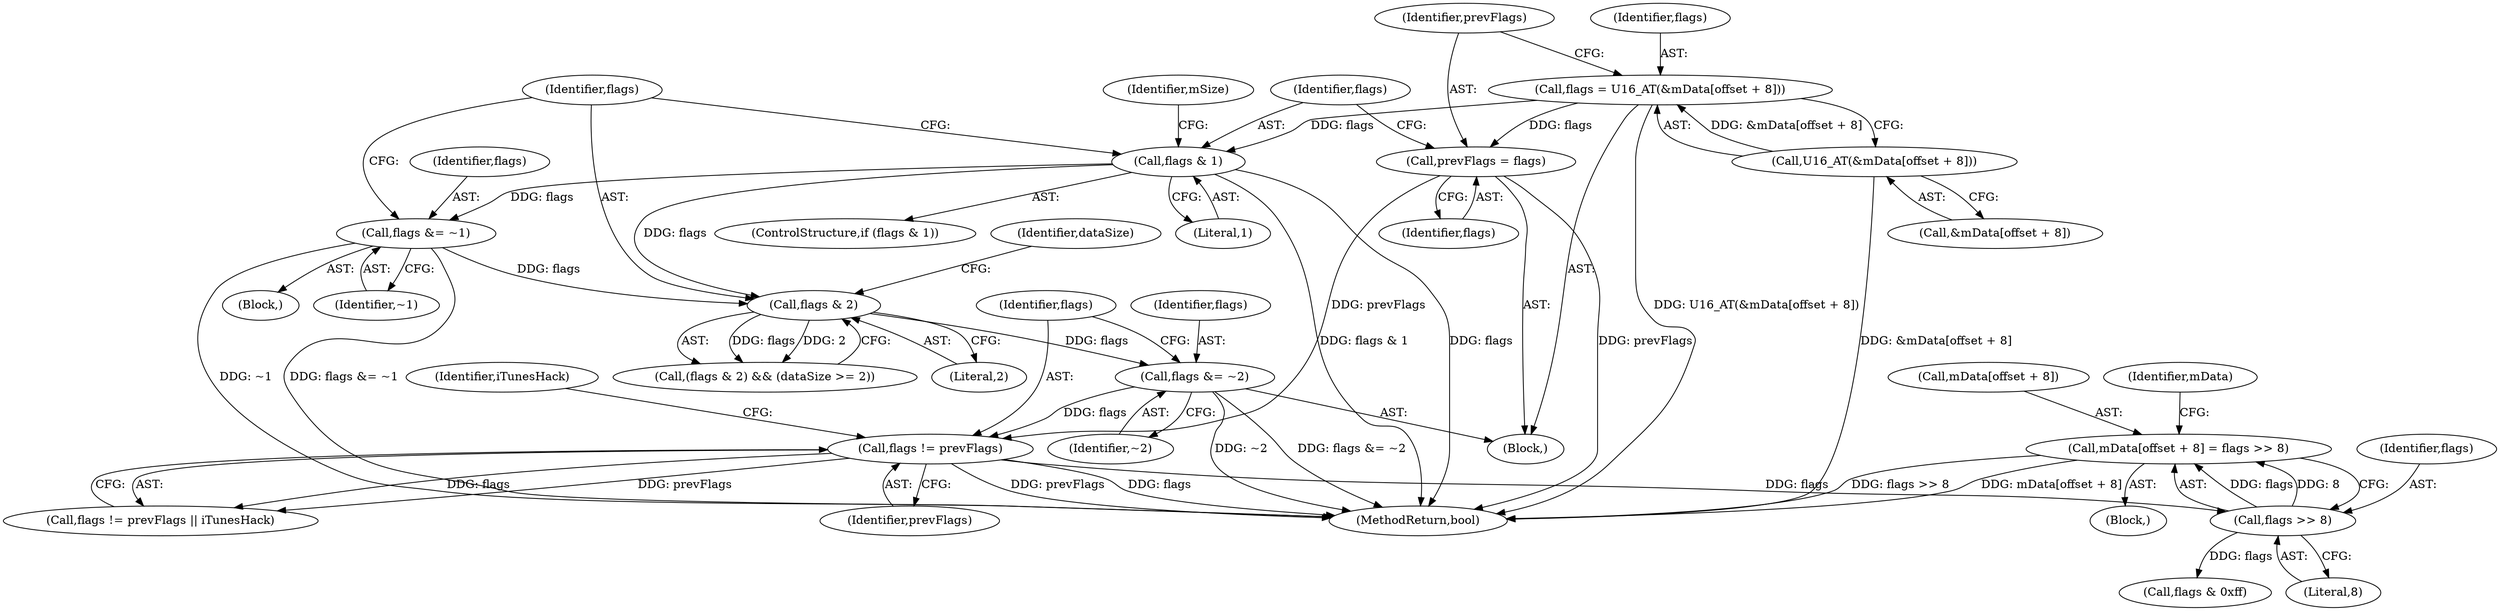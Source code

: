 digraph "0_Android_dd3ca4d6b81a9ae2ddf358b7b93d2f8c010921f5@array" {
"1000345" [label="(Call,mData[offset + 8] = flags >> 8)"];
"1000351" [label="(Call,flags >> 8)"];
"1000332" [label="(Call,flags != prevFlags)"];
"1000327" [label="(Call,flags &= ~2)"];
"1000237" [label="(Call,flags & 2)"];
"1000187" [label="(Call,flags & 1)"];
"1000173" [label="(Call,flags = U16_AT(&mData[offset + 8]))"];
"1000175" [label="(Call,U16_AT(&mData[offset + 8]))"];
"1000232" [label="(Call,flags &= ~1)"];
"1000183" [label="(Call,prevFlags = flags)"];
"1000189" [label="(Literal,1)"];
"1000234" [label="(Identifier,~1)"];
"1000173" [label="(Call,flags = U16_AT(&mData[offset + 8]))"];
"1000352" [label="(Identifier,flags)"];
"1000239" [label="(Literal,2)"];
"1000185" [label="(Identifier,flags)"];
"1000345" [label="(Call,mData[offset + 8] = flags >> 8)"];
"1000327" [label="(Call,flags &= ~2)"];
"1000194" [label="(Identifier,mSize)"];
"1000335" [label="(Identifier,iTunesHack)"];
"1000346" [label="(Call,mData[offset + 8])"];
"1000236" [label="(Call,(flags & 2) && (dataSize >= 2))"];
"1000336" [label="(Block,)"];
"1000241" [label="(Identifier,dataSize)"];
"1000233" [label="(Identifier,flags)"];
"1000232" [label="(Call,flags &= ~1)"];
"1000360" [label="(Call,flags & 0xff)"];
"1000174" [label="(Identifier,flags)"];
"1000331" [label="(Call,flags != prevFlags || iTunesHack)"];
"1000328" [label="(Identifier,flags)"];
"1000187" [label="(Call,flags & 1)"];
"1000176" [label="(Call,&mData[offset + 8])"];
"1000190" [label="(Block,)"];
"1000379" [label="(MethodReturn,bool)"];
"1000332" [label="(Call,flags != prevFlags)"];
"1000237" [label="(Call,flags & 2)"];
"1000188" [label="(Identifier,flags)"];
"1000329" [label="(Identifier,~2)"];
"1000356" [label="(Identifier,mData)"];
"1000238" [label="(Identifier,flags)"];
"1000351" [label="(Call,flags >> 8)"];
"1000353" [label="(Literal,8)"];
"1000333" [label="(Identifier,flags)"];
"1000334" [label="(Identifier,prevFlags)"];
"1000121" [label="(Block,)"];
"1000183" [label="(Call,prevFlags = flags)"];
"1000184" [label="(Identifier,prevFlags)"];
"1000175" [label="(Call,U16_AT(&mData[offset + 8]))"];
"1000186" [label="(ControlStructure,if (flags & 1))"];
"1000345" -> "1000336"  [label="AST: "];
"1000345" -> "1000351"  [label="CFG: "];
"1000346" -> "1000345"  [label="AST: "];
"1000351" -> "1000345"  [label="AST: "];
"1000356" -> "1000345"  [label="CFG: "];
"1000345" -> "1000379"  [label="DDG: flags >> 8"];
"1000345" -> "1000379"  [label="DDG: mData[offset + 8]"];
"1000351" -> "1000345"  [label="DDG: flags"];
"1000351" -> "1000345"  [label="DDG: 8"];
"1000351" -> "1000353"  [label="CFG: "];
"1000352" -> "1000351"  [label="AST: "];
"1000353" -> "1000351"  [label="AST: "];
"1000332" -> "1000351"  [label="DDG: flags"];
"1000351" -> "1000360"  [label="DDG: flags"];
"1000332" -> "1000331"  [label="AST: "];
"1000332" -> "1000334"  [label="CFG: "];
"1000333" -> "1000332"  [label="AST: "];
"1000334" -> "1000332"  [label="AST: "];
"1000335" -> "1000332"  [label="CFG: "];
"1000331" -> "1000332"  [label="CFG: "];
"1000332" -> "1000379"  [label="DDG: prevFlags"];
"1000332" -> "1000379"  [label="DDG: flags"];
"1000332" -> "1000331"  [label="DDG: flags"];
"1000332" -> "1000331"  [label="DDG: prevFlags"];
"1000327" -> "1000332"  [label="DDG: flags"];
"1000183" -> "1000332"  [label="DDG: prevFlags"];
"1000327" -> "1000121"  [label="AST: "];
"1000327" -> "1000329"  [label="CFG: "];
"1000328" -> "1000327"  [label="AST: "];
"1000329" -> "1000327"  [label="AST: "];
"1000333" -> "1000327"  [label="CFG: "];
"1000327" -> "1000379"  [label="DDG: ~2"];
"1000327" -> "1000379"  [label="DDG: flags &= ~2"];
"1000237" -> "1000327"  [label="DDG: flags"];
"1000237" -> "1000236"  [label="AST: "];
"1000237" -> "1000239"  [label="CFG: "];
"1000238" -> "1000237"  [label="AST: "];
"1000239" -> "1000237"  [label="AST: "];
"1000241" -> "1000237"  [label="CFG: "];
"1000236" -> "1000237"  [label="CFG: "];
"1000237" -> "1000236"  [label="DDG: flags"];
"1000237" -> "1000236"  [label="DDG: 2"];
"1000187" -> "1000237"  [label="DDG: flags"];
"1000232" -> "1000237"  [label="DDG: flags"];
"1000187" -> "1000186"  [label="AST: "];
"1000187" -> "1000189"  [label="CFG: "];
"1000188" -> "1000187"  [label="AST: "];
"1000189" -> "1000187"  [label="AST: "];
"1000194" -> "1000187"  [label="CFG: "];
"1000238" -> "1000187"  [label="CFG: "];
"1000187" -> "1000379"  [label="DDG: flags"];
"1000187" -> "1000379"  [label="DDG: flags & 1"];
"1000173" -> "1000187"  [label="DDG: flags"];
"1000187" -> "1000232"  [label="DDG: flags"];
"1000173" -> "1000121"  [label="AST: "];
"1000173" -> "1000175"  [label="CFG: "];
"1000174" -> "1000173"  [label="AST: "];
"1000175" -> "1000173"  [label="AST: "];
"1000184" -> "1000173"  [label="CFG: "];
"1000173" -> "1000379"  [label="DDG: U16_AT(&mData[offset + 8])"];
"1000175" -> "1000173"  [label="DDG: &mData[offset + 8]"];
"1000173" -> "1000183"  [label="DDG: flags"];
"1000175" -> "1000176"  [label="CFG: "];
"1000176" -> "1000175"  [label="AST: "];
"1000175" -> "1000379"  [label="DDG: &mData[offset + 8]"];
"1000232" -> "1000190"  [label="AST: "];
"1000232" -> "1000234"  [label="CFG: "];
"1000233" -> "1000232"  [label="AST: "];
"1000234" -> "1000232"  [label="AST: "];
"1000238" -> "1000232"  [label="CFG: "];
"1000232" -> "1000379"  [label="DDG: flags &= ~1"];
"1000232" -> "1000379"  [label="DDG: ~1"];
"1000183" -> "1000121"  [label="AST: "];
"1000183" -> "1000185"  [label="CFG: "];
"1000184" -> "1000183"  [label="AST: "];
"1000185" -> "1000183"  [label="AST: "];
"1000188" -> "1000183"  [label="CFG: "];
"1000183" -> "1000379"  [label="DDG: prevFlags"];
}
